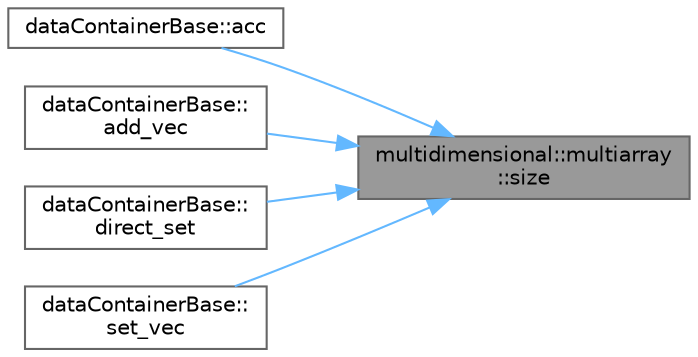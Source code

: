 digraph "multidimensional::multiarray::size"
{
 // INTERACTIVE_SVG=YES
 // LATEX_PDF_SIZE
  bgcolor="transparent";
  edge [fontname=Helvetica,fontsize=10,labelfontname=Helvetica,labelfontsize=10];
  node [fontname=Helvetica,fontsize=10,shape=box,height=0.2,width=0.4];
  rankdir="RL";
  Node1 [id="Node000001",label="multidimensional::multiarray\l::size",height=0.2,width=0.4,color="gray40", fillcolor="grey60", style="filled", fontcolor="black",tooltip=" "];
  Node1 -> Node2 [id="edge1_Node000001_Node000002",dir="back",color="steelblue1",style="solid",tooltip=" "];
  Node2 [id="Node000002",label="dataContainerBase::acc",height=0.2,width=0.4,color="grey40", fillcolor="white", style="filled",URL="$d5/d5f/classdataContainerBase.html#af8da5de4958e6394f3700dddba32956b",tooltip="Access data via flattened index."];
  Node1 -> Node3 [id="edge2_Node000001_Node000003",dir="back",color="steelblue1",style="solid",tooltip=" "];
  Node3 [id="Node000003",label="dataContainerBase::\ladd_vec",height=0.2,width=0.4,color="grey40", fillcolor="white", style="filled",URL="$d5/d5f/classdataContainerBase.html#a94ed8cb0315262a605d076a7dd8a5782",tooltip="Adds a vector to the data."];
  Node1 -> Node4 [id="edge3_Node000001_Node000004",dir="back",color="steelblue1",style="solid",tooltip=" "];
  Node4 [id="Node000004",label="dataContainerBase::\ldirect_set",height=0.2,width=0.4,color="grey40", fillcolor="white", style="filled",URL="$d5/d5f/classdataContainerBase.html#a554ee3f67bf16bd9438c9f056bcd58a2",tooltip=" "];
  Node1 -> Node5 [id="edge4_Node000001_Node000005",dir="back",color="steelblue1",style="solid",tooltip=" "];
  Node5 [id="Node000005",label="dataContainerBase::\lset_vec",height=0.2,width=0.4,color="grey40", fillcolor="white", style="filled",URL="$d5/d5f/classdataContainerBase.html#ae76c4352d8dbe3fa86fc4394eb781334",tooltip="Sets the the buffer \"data\"."];
}
